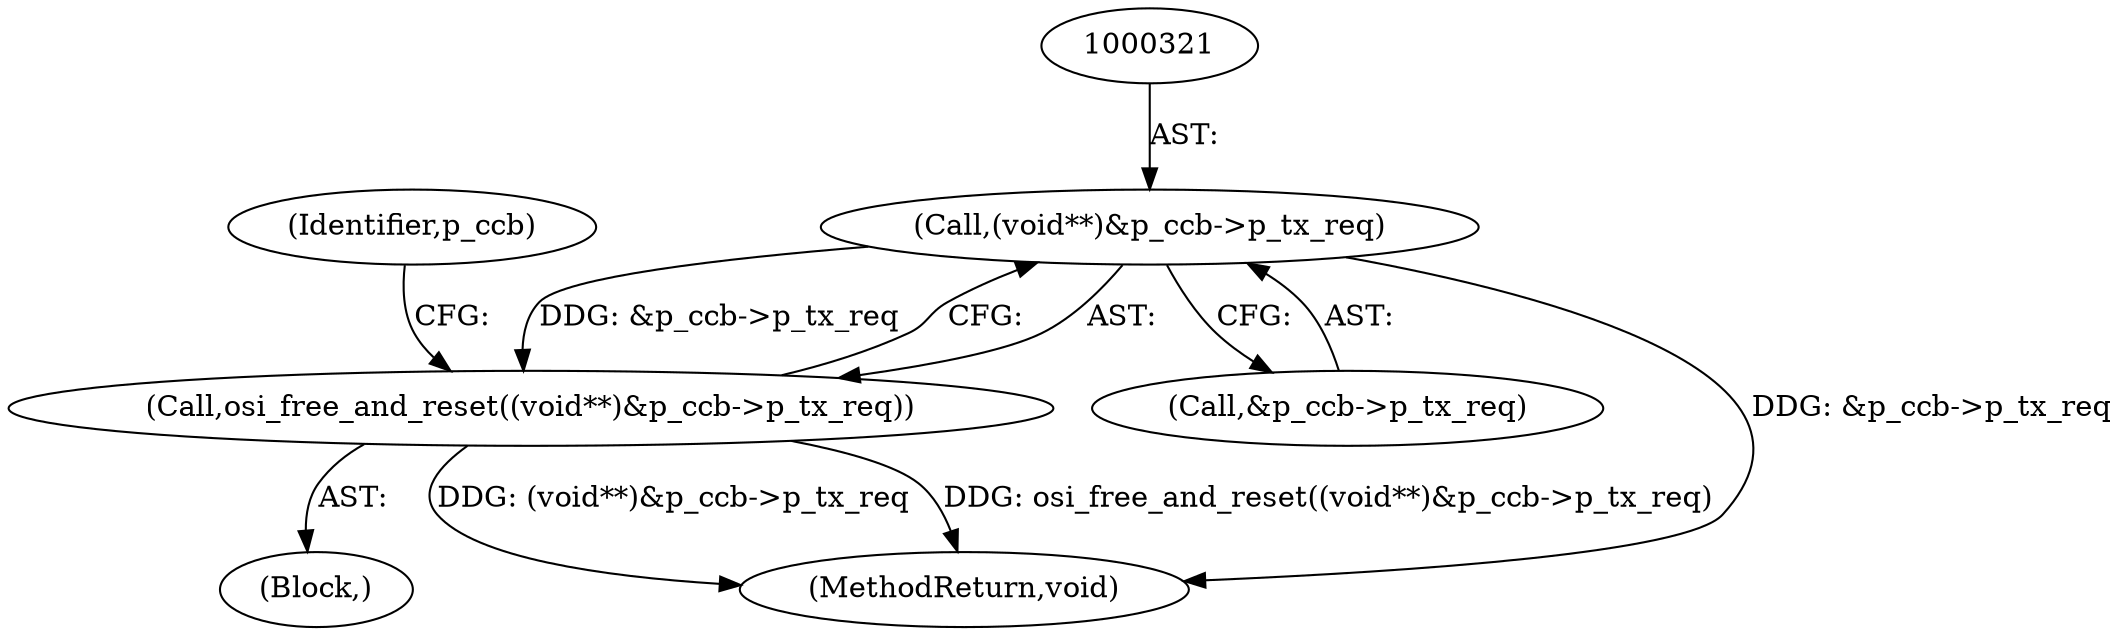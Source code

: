 digraph "0_Android_5216e6120160b28d76e9ee4dff9995e772647511@pointer" {
"1000320" [label="(Call,(void**)&p_ccb->p_tx_req)"];
"1000319" [label="(Call,osi_free_and_reset((void**)&p_ccb->p_tx_req))"];
"1000322" [label="(Call,&p_ccb->p_tx_req)"];
"1000320" [label="(Call,(void**)&p_ccb->p_tx_req)"];
"1000741" [label="(MethodReturn,void)"];
"1000287" [label="(Block,)"];
"1000319" [label="(Call,osi_free_and_reset((void**)&p_ccb->p_tx_req))"];
"1000327" [label="(Identifier,p_ccb)"];
"1000320" -> "1000319"  [label="AST: "];
"1000320" -> "1000322"  [label="CFG: "];
"1000321" -> "1000320"  [label="AST: "];
"1000322" -> "1000320"  [label="AST: "];
"1000319" -> "1000320"  [label="CFG: "];
"1000320" -> "1000741"  [label="DDG: &p_ccb->p_tx_req"];
"1000320" -> "1000319"  [label="DDG: &p_ccb->p_tx_req"];
"1000319" -> "1000287"  [label="AST: "];
"1000327" -> "1000319"  [label="CFG: "];
"1000319" -> "1000741"  [label="DDG: osi_free_and_reset((void**)&p_ccb->p_tx_req)"];
"1000319" -> "1000741"  [label="DDG: (void**)&p_ccb->p_tx_req"];
}
